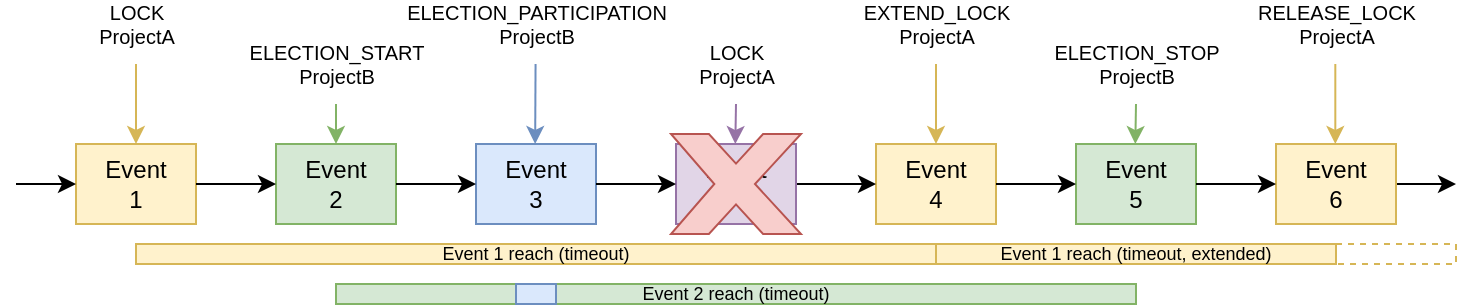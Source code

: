 <mxfile version="12.7.1" type="device"><diagram id="xb2qL-kvcwlWYbv0bocp" name="Page-1"><mxGraphModel dx="622" dy="1559" grid="1" gridSize="10" guides="1" tooltips="1" connect="1" arrows="1" fold="1" page="1" pageScale="1" pageWidth="827" pageHeight="1169" math="0" shadow="0"><root><mxCell id="0"/><mxCell id="1" parent="0"/><mxCell id="lFsV_goh228XjDhvYddu-1" value="" style="endArrow=classic;html=1;" edge="1" parent="1" source="lFsV_goh228XjDhvYddu-35"><mxGeometry width="50" height="50" relative="1" as="geometry"><mxPoint x="20" y="70" as="sourcePoint"/><mxPoint x="760" y="70" as="targetPoint"/></mxGeometry></mxCell><mxCell id="lFsV_goh228XjDhvYddu-3" value="&lt;div&gt;Event&lt;/div&gt;&lt;div&gt;1&lt;/div&gt;" style="rounded=0;whiteSpace=wrap;html=1;fillColor=#fff2cc;strokeColor=#d6b656;" vertex="1" parent="1"><mxGeometry x="70" y="50" width="60" height="40" as="geometry"/></mxCell><mxCell id="lFsV_goh228XjDhvYddu-4" value="" style="endArrow=classic;html=1;" edge="1" parent="1" target="lFsV_goh228XjDhvYddu-3"><mxGeometry width="50" height="50" relative="1" as="geometry"><mxPoint x="40" y="70" as="sourcePoint"/><mxPoint x="740" y="70" as="targetPoint"/></mxGeometry></mxCell><mxCell id="lFsV_goh228XjDhvYddu-5" value="" style="endArrow=classic;html=1;entryX=0.5;entryY=0;entryDx=0;entryDy=0;fillColor=#fff2cc;strokeColor=#d6b656;" edge="1" parent="1" target="lFsV_goh228XjDhvYddu-3"><mxGeometry width="50" height="50" relative="1" as="geometry"><mxPoint x="100" y="10" as="sourcePoint"/><mxPoint x="125" y="-30" as="targetPoint"/></mxGeometry></mxCell><mxCell id="lFsV_goh228XjDhvYddu-9" value="&lt;div style=&quot;font-size: 10px&quot;&gt;LOCK&lt;/div&gt;&lt;div style=&quot;font-size: 10px&quot;&gt;ProjectA&lt;br style=&quot;font-size: 10px&quot;&gt;&lt;/div&gt;" style="text;html=1;align=center;verticalAlign=middle;resizable=0;points=[];labelBackgroundColor=none;fontSize=10;" vertex="1" connectable="0" parent="lFsV_goh228XjDhvYddu-5"><mxGeometry x="-0.457" relative="1" as="geometry"><mxPoint y="-30.8" as="offset"/></mxGeometry></mxCell><mxCell id="lFsV_goh228XjDhvYddu-8" value="Event 1 reach (timeout)" style="rounded=0;whiteSpace=wrap;html=1;fillColor=#fff2cc;strokeColor=#d6b656;fontSize=9;" vertex="1" parent="1"><mxGeometry x="100" y="100" width="400" height="10" as="geometry"/></mxCell><mxCell id="lFsV_goh228XjDhvYddu-14" value="&lt;div&gt;Event&lt;/div&gt;&lt;div&gt;2&lt;/div&gt;" style="rounded=0;whiteSpace=wrap;html=1;fillColor=#d5e8d4;strokeColor=#82b366;" vertex="1" parent="1"><mxGeometry x="170" y="50" width="60" height="40" as="geometry"/></mxCell><mxCell id="lFsV_goh228XjDhvYddu-15" value="" style="endArrow=classic;html=1;" edge="1" parent="1" source="lFsV_goh228XjDhvYddu-3" target="lFsV_goh228XjDhvYddu-14"><mxGeometry width="50" height="50" relative="1" as="geometry"><mxPoint x="130" y="70" as="sourcePoint"/><mxPoint x="740" y="70" as="targetPoint"/></mxGeometry></mxCell><mxCell id="lFsV_goh228XjDhvYddu-16" value="" style="endArrow=classic;html=1;fontSize=9;fillColor=#d5e8d4;strokeColor=#82b366;" edge="1" parent="1"><mxGeometry width="50" height="50" relative="1" as="geometry"><mxPoint x="200" y="30" as="sourcePoint"/><mxPoint x="200" y="50" as="targetPoint"/></mxGeometry></mxCell><mxCell id="lFsV_goh228XjDhvYddu-17" value="&lt;div&gt;ELECTION_START&lt;/div&gt;&lt;div&gt;ProjectB&lt;/div&gt;" style="text;html=1;align=center;verticalAlign=middle;resizable=0;points=[];labelBackgroundColor=none;fontSize=10;" vertex="1" connectable="0" parent="lFsV_goh228XjDhvYddu-16"><mxGeometry x="-0.773" relative="1" as="geometry"><mxPoint y="-22.29" as="offset"/></mxGeometry></mxCell><mxCell id="lFsV_goh228XjDhvYddu-20" value="Event 2 reach (timeout)" style="rounded=0;whiteSpace=wrap;html=1;fillColor=#d5e8d4;strokeColor=#82b366;fontSize=9;" vertex="1" parent="1"><mxGeometry x="200" y="120" width="400" height="10" as="geometry"/></mxCell><mxCell id="lFsV_goh228XjDhvYddu-21" value="&lt;div&gt;Event&lt;/div&gt;&lt;div&gt;3&lt;/div&gt;" style="rounded=0;whiteSpace=wrap;html=1;fillColor=#dae8fc;strokeColor=#6c8ebf;" vertex="1" parent="1"><mxGeometry x="270" y="50" width="60" height="40" as="geometry"/></mxCell><mxCell id="lFsV_goh228XjDhvYddu-23" value="" style="endArrow=classic;html=1;" edge="1" parent="1" source="lFsV_goh228XjDhvYddu-14" target="lFsV_goh228XjDhvYddu-21"><mxGeometry width="50" height="50" relative="1" as="geometry"><mxPoint x="230" y="70" as="sourcePoint"/><mxPoint x="740" y="70" as="targetPoint"/></mxGeometry></mxCell><mxCell id="lFsV_goh228XjDhvYddu-24" value="" style="endArrow=classic;html=1;fontSize=10;fillColor=#dae8fc;strokeColor=#6c8ebf;" edge="1" parent="1"><mxGeometry width="50" height="50" relative="1" as="geometry"><mxPoint x="299.78" y="10" as="sourcePoint"/><mxPoint x="299.58" y="50" as="targetPoint"/></mxGeometry></mxCell><mxCell id="lFsV_goh228XjDhvYddu-25" value="&lt;div&gt;ELECTION_PARTICIPATION&lt;/div&gt;&lt;div&gt;ProjectB&lt;br&gt;&lt;/div&gt;" style="text;html=1;align=center;verticalAlign=middle;resizable=0;points=[];labelBackgroundColor=none;fontSize=10;" vertex="1" connectable="0" parent="lFsV_goh228XjDhvYddu-24"><mxGeometry x="-0.707" y="1" relative="1" as="geometry"><mxPoint x="-0.97" y="-26" as="offset"/></mxGeometry></mxCell><mxCell id="lFsV_goh228XjDhvYddu-26" value="&lt;div&gt;Event&lt;/div&gt;&lt;div&gt;4&lt;br&gt;&lt;/div&gt;" style="rounded=0;whiteSpace=wrap;html=1;fillColor=#fff2cc;strokeColor=#d6b656;" vertex="1" parent="1"><mxGeometry x="470" y="50" width="60" height="40" as="geometry"/></mxCell><mxCell id="lFsV_goh228XjDhvYddu-27" value="" style="endArrow=classic;html=1;exitX=1;exitY=0.5;exitDx=0;exitDy=0;" edge="1" parent="1" source="lFsV_goh228XjDhvYddu-39" target="lFsV_goh228XjDhvYddu-26"><mxGeometry width="50" height="50" relative="1" as="geometry"><mxPoint x="320" y="70" as="sourcePoint"/><mxPoint x="740" y="70" as="targetPoint"/></mxGeometry></mxCell><mxCell id="lFsV_goh228XjDhvYddu-28" value="" style="endArrow=classic;html=1;entryX=0.5;entryY=0;entryDx=0;entryDy=0;fillColor=#fff2cc;strokeColor=#d6b656;" edge="1" parent="1"><mxGeometry width="50" height="50" relative="1" as="geometry"><mxPoint x="500" y="10" as="sourcePoint"/><mxPoint x="500" y="50" as="targetPoint"/></mxGeometry></mxCell><mxCell id="lFsV_goh228XjDhvYddu-29" value="&lt;div style=&quot;font-size: 10px&quot;&gt;EXTEND_LOCK&lt;/div&gt;&lt;div style=&quot;font-size: 10px&quot;&gt;ProjectA&lt;br style=&quot;font-size: 10px&quot;&gt;&lt;/div&gt;" style="text;html=1;align=center;verticalAlign=middle;resizable=0;points=[];labelBackgroundColor=none;fontSize=10;" vertex="1" connectable="0" parent="lFsV_goh228XjDhvYddu-28"><mxGeometry x="-0.457" relative="1" as="geometry"><mxPoint y="-30.8" as="offset"/></mxGeometry></mxCell><mxCell id="lFsV_goh228XjDhvYddu-31" value="" style="endArrow=classic;html=1;fontSize=9;fillColor=#d5e8d4;strokeColor=#82b366;" edge="1" parent="1"><mxGeometry width="50" height="50" relative="1" as="geometry"><mxPoint x="600" y="30" as="sourcePoint"/><mxPoint x="599.66" y="50" as="targetPoint"/></mxGeometry></mxCell><mxCell id="lFsV_goh228XjDhvYddu-32" value="&lt;div&gt;ELECTION_STOP&lt;/div&gt;&lt;div&gt;ProjectB&lt;/div&gt;" style="text;html=1;align=center;verticalAlign=middle;resizable=0;points=[];labelBackgroundColor=none;fontSize=10;" vertex="1" connectable="0" parent="lFsV_goh228XjDhvYddu-31"><mxGeometry x="-0.773" relative="1" as="geometry"><mxPoint x="0.04" y="-22.29" as="offset"/></mxGeometry></mxCell><mxCell id="lFsV_goh228XjDhvYddu-30" value="&lt;div&gt;Event&lt;/div&gt;&lt;div&gt;5&lt;br&gt;&lt;/div&gt;" style="rounded=0;whiteSpace=wrap;html=1;fillColor=#d5e8d4;strokeColor=#82b366;" vertex="1" parent="1"><mxGeometry x="570" y="50" width="60" height="40" as="geometry"/></mxCell><mxCell id="lFsV_goh228XjDhvYddu-33" value="" style="endArrow=classic;html=1;" edge="1" parent="1" source="lFsV_goh228XjDhvYddu-26" target="lFsV_goh228XjDhvYddu-30"><mxGeometry width="50" height="50" relative="1" as="geometry"><mxPoint x="470" y="70" as="sourcePoint"/><mxPoint x="740" y="70" as="targetPoint"/></mxGeometry></mxCell><mxCell id="lFsV_goh228XjDhvYddu-34" value="Event 1 reach (timeout, extended)" style="rounded=0;whiteSpace=wrap;html=1;fillColor=#fff2cc;strokeColor=#d6b656;fontSize=9;" vertex="1" parent="1"><mxGeometry x="500" y="100" width="200" height="10" as="geometry"/></mxCell><mxCell id="lFsV_goh228XjDhvYddu-35" value="&lt;div&gt;Event&lt;/div&gt;&lt;div&gt;6&lt;br&gt;&lt;/div&gt;" style="rounded=0;whiteSpace=wrap;html=1;fillColor=#fff2cc;strokeColor=#d6b656;" vertex="1" parent="1"><mxGeometry x="670" y="50" width="60" height="40" as="geometry"/></mxCell><mxCell id="lFsV_goh228XjDhvYddu-36" value="" style="endArrow=classic;html=1;" edge="1" parent="1" source="lFsV_goh228XjDhvYddu-30" target="lFsV_goh228XjDhvYddu-35"><mxGeometry width="50" height="50" relative="1" as="geometry"><mxPoint x="570" y="70" as="sourcePoint"/><mxPoint x="740" y="70" as="targetPoint"/></mxGeometry></mxCell><mxCell id="lFsV_goh228XjDhvYddu-37" value="" style="endArrow=classic;html=1;entryX=0.5;entryY=0;entryDx=0;entryDy=0;fillColor=#fff2cc;strokeColor=#d6b656;" edge="1" parent="1"><mxGeometry width="50" height="50" relative="1" as="geometry"><mxPoint x="699.66" y="10" as="sourcePoint"/><mxPoint x="699.66" y="50" as="targetPoint"/></mxGeometry></mxCell><mxCell id="lFsV_goh228XjDhvYddu-38" value="&lt;div style=&quot;font-size: 10px&quot;&gt;RELEASE_LOCK&lt;/div&gt;&lt;div style=&quot;font-size: 10px&quot;&gt;ProjectA&lt;br style=&quot;font-size: 10px&quot;&gt;&lt;/div&gt;" style="text;html=1;align=center;verticalAlign=middle;resizable=0;points=[];labelBackgroundColor=none;fontSize=10;" vertex="1" connectable="0" parent="lFsV_goh228XjDhvYddu-37"><mxGeometry x="-0.457" relative="1" as="geometry"><mxPoint y="-30.8" as="offset"/></mxGeometry></mxCell><mxCell id="lFsV_goh228XjDhvYddu-39" value="&lt;div&gt;Event&lt;/div&gt;&lt;div&gt;X&lt;/div&gt;" style="rounded=0;whiteSpace=wrap;html=1;fillColor=#e1d5e7;strokeColor=#9673a6;" vertex="1" parent="1"><mxGeometry x="370" y="50" width="60" height="40" as="geometry"/></mxCell><mxCell id="lFsV_goh228XjDhvYddu-40" value="" style="endArrow=classic;html=1;" edge="1" parent="1" source="lFsV_goh228XjDhvYddu-21" target="lFsV_goh228XjDhvYddu-39"><mxGeometry width="50" height="50" relative="1" as="geometry"><mxPoint x="320" y="70" as="sourcePoint"/><mxPoint x="410" y="70" as="targetPoint"/></mxGeometry></mxCell><mxCell id="lFsV_goh228XjDhvYddu-42" value="" style="endArrow=classic;html=1;entryX=0.5;entryY=0;entryDx=0;entryDy=0;fillColor=#e1d5e7;strokeColor=#9673a6;" edge="1" parent="1"><mxGeometry width="50" height="50" relative="1" as="geometry"><mxPoint x="400" y="30" as="sourcePoint"/><mxPoint x="399.66" y="50" as="targetPoint"/></mxGeometry></mxCell><mxCell id="lFsV_goh228XjDhvYddu-43" value="&lt;div style=&quot;font-size: 10px&quot;&gt;LOCK&lt;/div&gt;&lt;div style=&quot;font-size: 10px&quot;&gt;ProjectA&lt;br style=&quot;font-size: 10px&quot;&gt;&lt;/div&gt;" style="text;html=1;align=center;verticalAlign=middle;resizable=0;points=[];labelBackgroundColor=none;fontSize=10;" vertex="1" connectable="0" parent="lFsV_goh228XjDhvYddu-42"><mxGeometry x="-0.457" relative="1" as="geometry"><mxPoint x="0.1" y="-25.71" as="offset"/></mxGeometry></mxCell><mxCell id="lFsV_goh228XjDhvYddu-46" value="" style="verticalLabelPosition=bottom;verticalAlign=top;html=1;shape=mxgraph.basic.x;fontSize=10;align=center;fillColor=#f8cecc;strokeColor=#b85450;" vertex="1" parent="1"><mxGeometry x="367.5" y="45" width="65" height="50" as="geometry"/></mxCell><mxCell id="lFsV_goh228XjDhvYddu-48" value="" style="rounded=0;whiteSpace=wrap;html=1;fillColor=none;strokeColor=#d6b656;fontSize=9;dashed=1;" vertex="1" parent="1"><mxGeometry x="700" y="100" width="60" height="10" as="geometry"/></mxCell><mxCell id="lFsV_goh228XjDhvYddu-50" value="" style="rounded=0;whiteSpace=wrap;html=1;fillColor=#dae8fc;strokeColor=#6c8ebf;fontSize=9;" vertex="1" parent="1"><mxGeometry x="290" y="120" width="20" height="10" as="geometry"/></mxCell></root></mxGraphModel></diagram></mxfile>